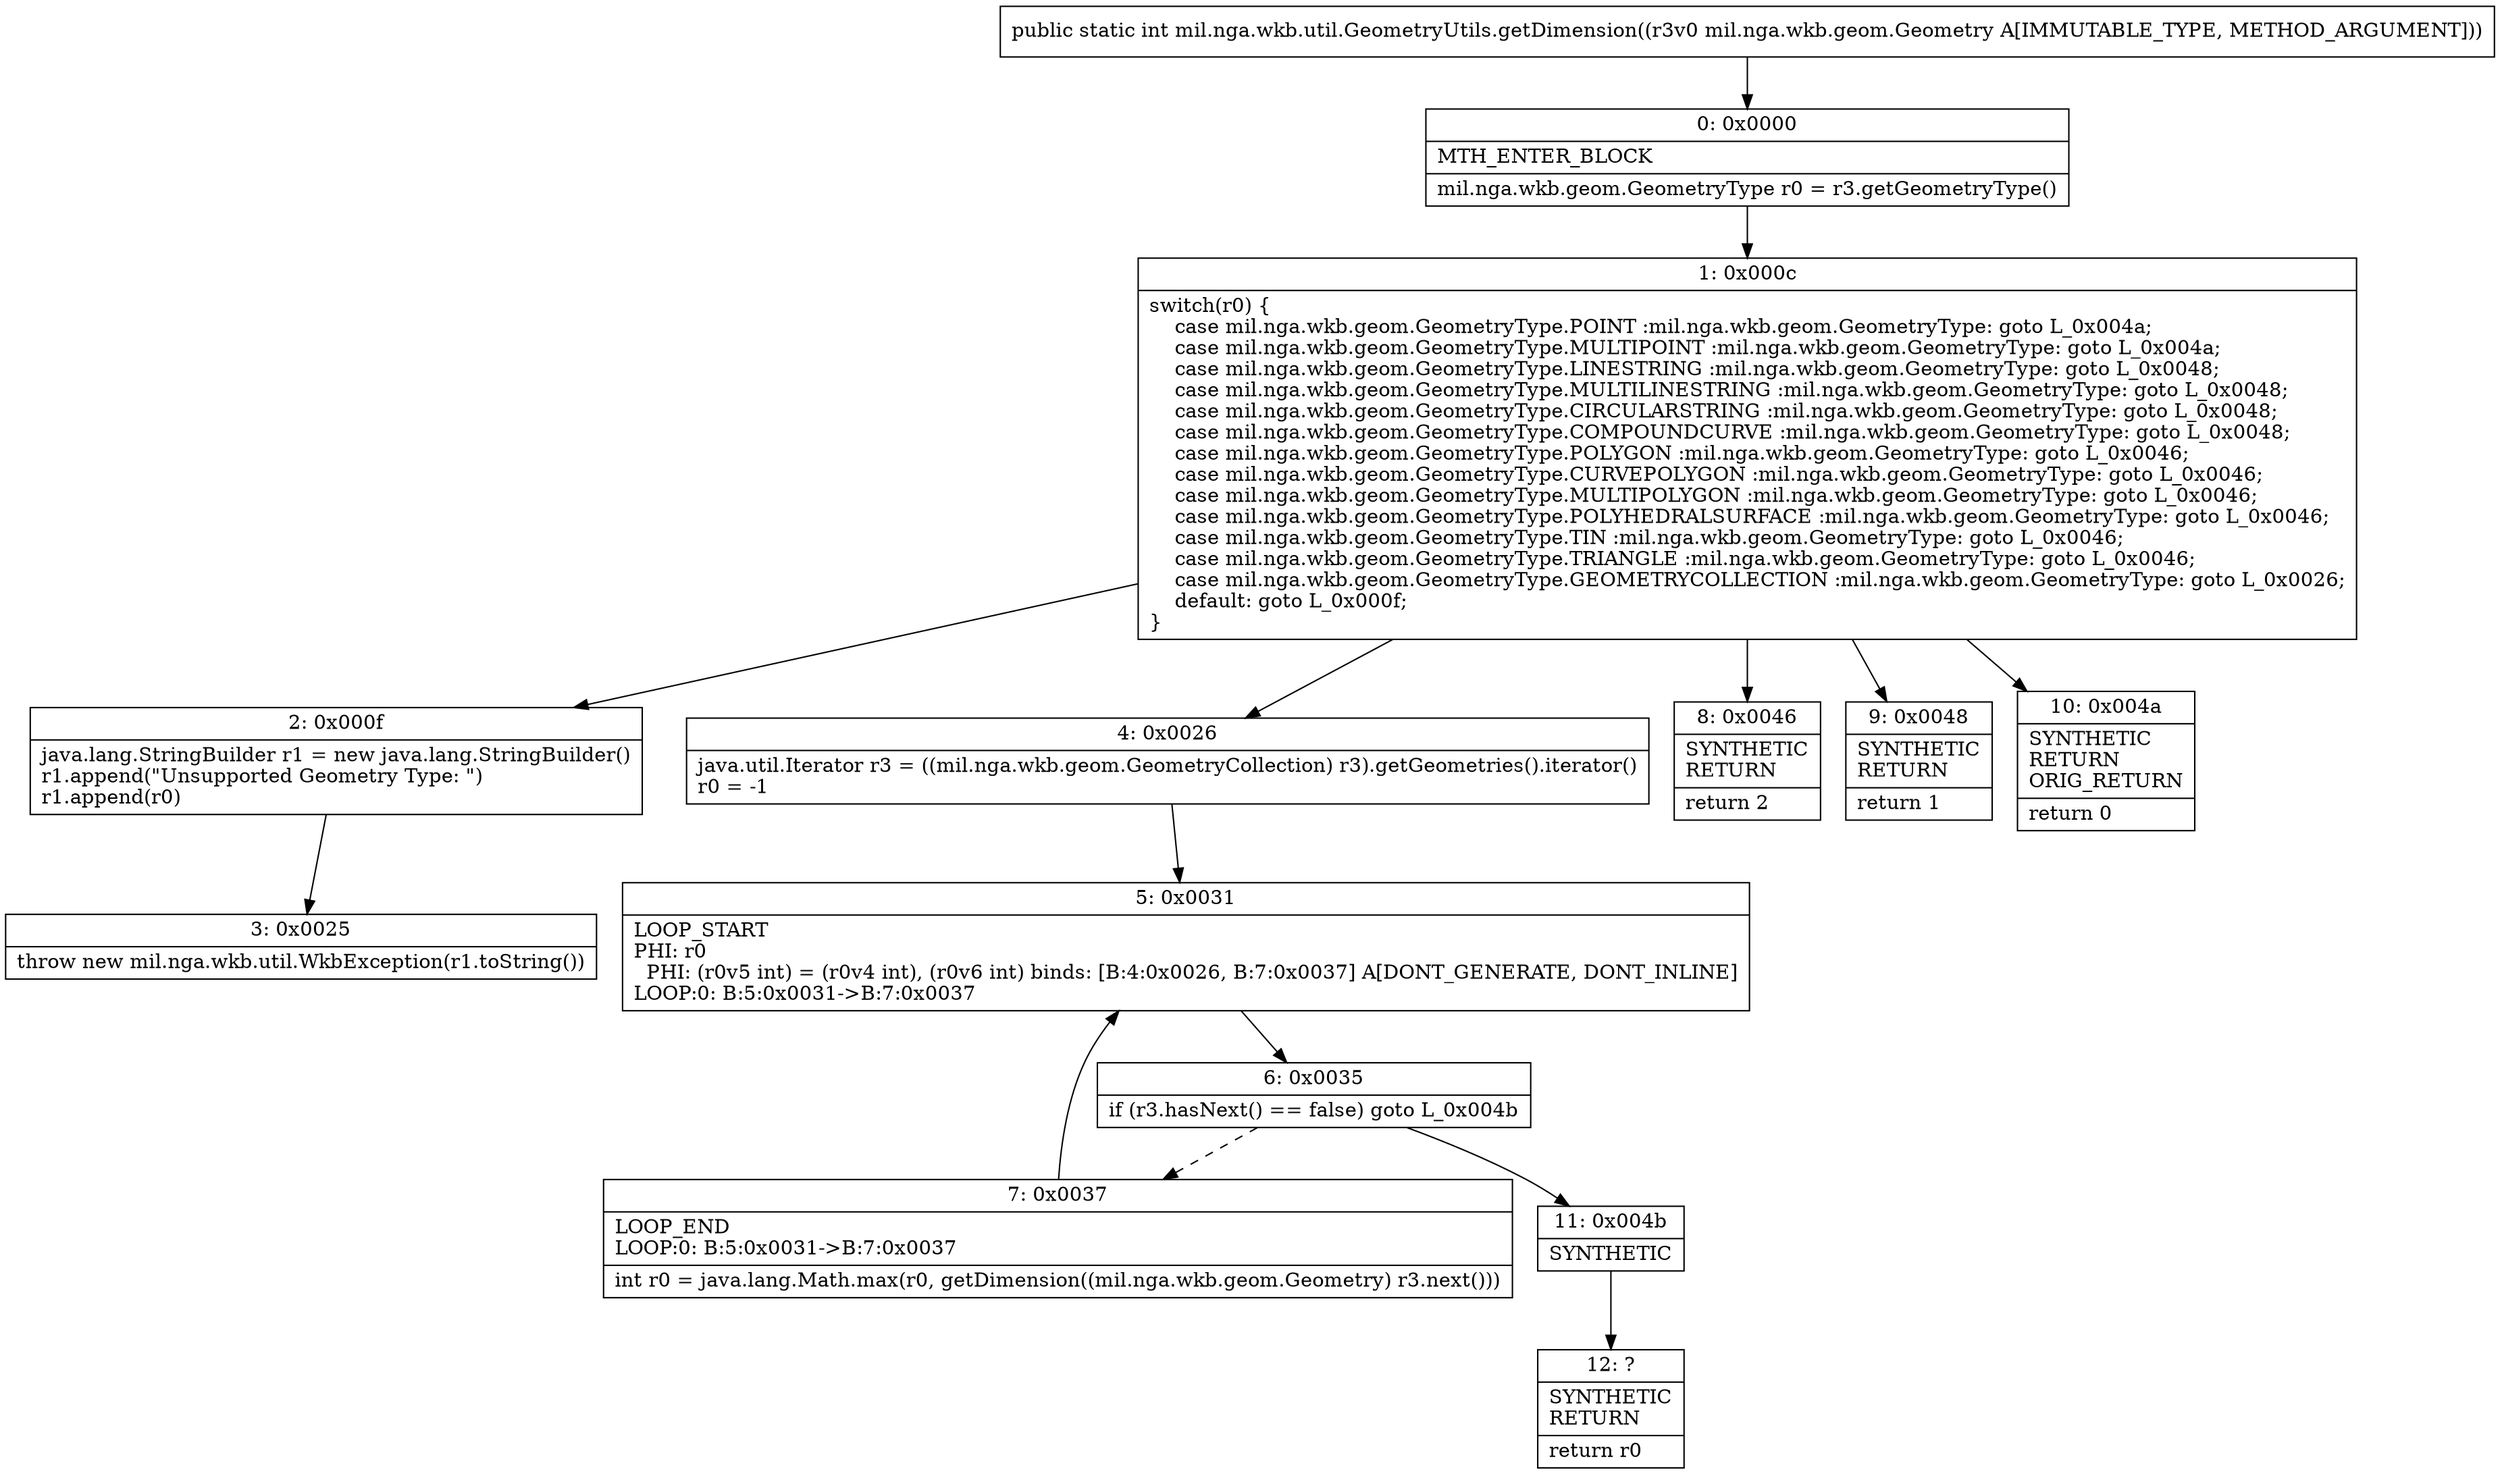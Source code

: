 digraph "CFG formil.nga.wkb.util.GeometryUtils.getDimension(Lmil\/nga\/wkb\/geom\/Geometry;)I" {
Node_0 [shape=record,label="{0\:\ 0x0000|MTH_ENTER_BLOCK\l|mil.nga.wkb.geom.GeometryType r0 = r3.getGeometryType()\l}"];
Node_1 [shape=record,label="{1\:\ 0x000c|switch(r0) \{\l    case mil.nga.wkb.geom.GeometryType.POINT :mil.nga.wkb.geom.GeometryType: goto L_0x004a;\l    case mil.nga.wkb.geom.GeometryType.MULTIPOINT :mil.nga.wkb.geom.GeometryType: goto L_0x004a;\l    case mil.nga.wkb.geom.GeometryType.LINESTRING :mil.nga.wkb.geom.GeometryType: goto L_0x0048;\l    case mil.nga.wkb.geom.GeometryType.MULTILINESTRING :mil.nga.wkb.geom.GeometryType: goto L_0x0048;\l    case mil.nga.wkb.geom.GeometryType.CIRCULARSTRING :mil.nga.wkb.geom.GeometryType: goto L_0x0048;\l    case mil.nga.wkb.geom.GeometryType.COMPOUNDCURVE :mil.nga.wkb.geom.GeometryType: goto L_0x0048;\l    case mil.nga.wkb.geom.GeometryType.POLYGON :mil.nga.wkb.geom.GeometryType: goto L_0x0046;\l    case mil.nga.wkb.geom.GeometryType.CURVEPOLYGON :mil.nga.wkb.geom.GeometryType: goto L_0x0046;\l    case mil.nga.wkb.geom.GeometryType.MULTIPOLYGON :mil.nga.wkb.geom.GeometryType: goto L_0x0046;\l    case mil.nga.wkb.geom.GeometryType.POLYHEDRALSURFACE :mil.nga.wkb.geom.GeometryType: goto L_0x0046;\l    case mil.nga.wkb.geom.GeometryType.TIN :mil.nga.wkb.geom.GeometryType: goto L_0x0046;\l    case mil.nga.wkb.geom.GeometryType.TRIANGLE :mil.nga.wkb.geom.GeometryType: goto L_0x0046;\l    case mil.nga.wkb.geom.GeometryType.GEOMETRYCOLLECTION :mil.nga.wkb.geom.GeometryType: goto L_0x0026;\l    default: goto L_0x000f;\l\}\l}"];
Node_2 [shape=record,label="{2\:\ 0x000f|java.lang.StringBuilder r1 = new java.lang.StringBuilder()\lr1.append(\"Unsupported Geometry Type: \")\lr1.append(r0)\l}"];
Node_3 [shape=record,label="{3\:\ 0x0025|throw new mil.nga.wkb.util.WkbException(r1.toString())\l}"];
Node_4 [shape=record,label="{4\:\ 0x0026|java.util.Iterator r3 = ((mil.nga.wkb.geom.GeometryCollection) r3).getGeometries().iterator()\lr0 = \-1\l}"];
Node_5 [shape=record,label="{5\:\ 0x0031|LOOP_START\lPHI: r0 \l  PHI: (r0v5 int) = (r0v4 int), (r0v6 int) binds: [B:4:0x0026, B:7:0x0037] A[DONT_GENERATE, DONT_INLINE]\lLOOP:0: B:5:0x0031\-\>B:7:0x0037\l}"];
Node_6 [shape=record,label="{6\:\ 0x0035|if (r3.hasNext() == false) goto L_0x004b\l}"];
Node_7 [shape=record,label="{7\:\ 0x0037|LOOP_END\lLOOP:0: B:5:0x0031\-\>B:7:0x0037\l|int r0 = java.lang.Math.max(r0, getDimension((mil.nga.wkb.geom.Geometry) r3.next()))\l}"];
Node_8 [shape=record,label="{8\:\ 0x0046|SYNTHETIC\lRETURN\l|return 2\l}"];
Node_9 [shape=record,label="{9\:\ 0x0048|SYNTHETIC\lRETURN\l|return 1\l}"];
Node_10 [shape=record,label="{10\:\ 0x004a|SYNTHETIC\lRETURN\lORIG_RETURN\l|return 0\l}"];
Node_11 [shape=record,label="{11\:\ 0x004b|SYNTHETIC\l}"];
Node_12 [shape=record,label="{12\:\ ?|SYNTHETIC\lRETURN\l|return r0\l}"];
MethodNode[shape=record,label="{public static int mil.nga.wkb.util.GeometryUtils.getDimension((r3v0 mil.nga.wkb.geom.Geometry A[IMMUTABLE_TYPE, METHOD_ARGUMENT])) }"];
MethodNode -> Node_0;
Node_0 -> Node_1;
Node_1 -> Node_2;
Node_1 -> Node_4;
Node_1 -> Node_8;
Node_1 -> Node_9;
Node_1 -> Node_10;
Node_2 -> Node_3;
Node_4 -> Node_5;
Node_5 -> Node_6;
Node_6 -> Node_7[style=dashed];
Node_6 -> Node_11;
Node_7 -> Node_5;
Node_11 -> Node_12;
}

